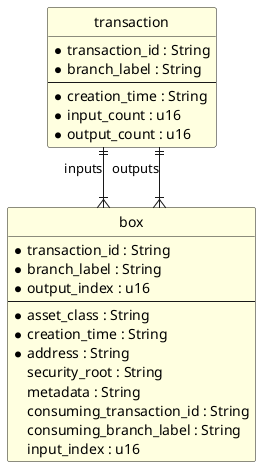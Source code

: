 @startuml

' hide the spot
hide circle

' avoid problems with angled crows feet
skinparam linetype ortho

skinparam class {
BackgroundColor LightYellow
}

entity box {
*transaction_id : String
* branch_label : String
*output_index : u16
--
*asset_class : String
*creation_time : String
*address : String
security_root : String
metadata : String
consuming_transaction_id : String
consuming_branch_label : String
input_index : u16
}

entity transaction {
*transaction_id : String
*branch_label : String
--
*creation_time : String
*input_count : u16
*output_count : u16
}

transaction ||--|{ box : inputs
transaction ||--|{ box : outputs
@enduml
